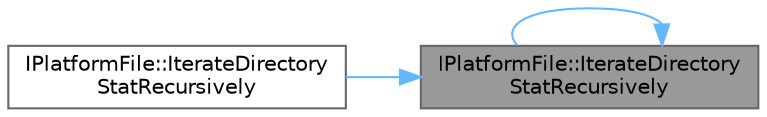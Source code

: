 digraph "IPlatformFile::IterateDirectoryStatRecursively"
{
 // INTERACTIVE_SVG=YES
 // LATEX_PDF_SIZE
  bgcolor="transparent";
  edge [fontname=Helvetica,fontsize=10,labelfontname=Helvetica,labelfontsize=10];
  node [fontname=Helvetica,fontsize=10,shape=box,height=0.2,width=0.4];
  rankdir="RL";
  Node1 [id="Node000001",label="IPlatformFile::IterateDirectory\lStatRecursively",height=0.2,width=0.4,color="gray40", fillcolor="grey60", style="filled", fontcolor="black",tooltip="Call the Visit function of the visitor once for each file or directory in a directory tree."];
  Node1 -> Node1 [id="edge1_Node000001_Node000001",dir="back",color="steelblue1",style="solid",tooltip=" "];
  Node1 -> Node2 [id="edge2_Node000001_Node000002",dir="back",color="steelblue1",style="solid",tooltip=" "];
  Node2 [id="Node000002",label="IPlatformFile::IterateDirectory\lStatRecursively",height=0.2,width=0.4,color="grey40", fillcolor="white", style="filled",URL="$de/d1e/classIPlatformFile.html#a331a93758d36fc14a4ff137d2219637b",tooltip="Call the Visit function of the visitor once for each file or directory in a directory tree."];
}
